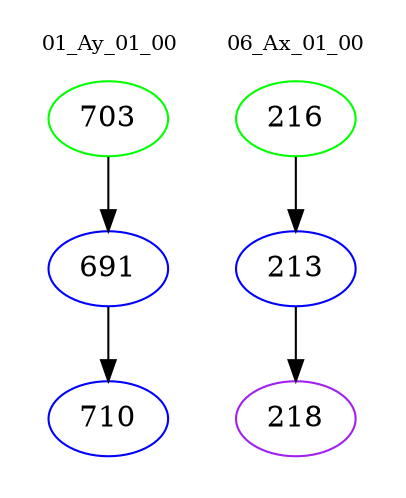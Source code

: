 digraph{
subgraph cluster_0 {
color = white
label = "01_Ay_01_00";
fontsize=10;
T0_703 [label="703", color="green"]
T0_703 -> T0_691 [color="black"]
T0_691 [label="691", color="blue"]
T0_691 -> T0_710 [color="black"]
T0_710 [label="710", color="blue"]
}
subgraph cluster_1 {
color = white
label = "06_Ax_01_00";
fontsize=10;
T1_216 [label="216", color="green"]
T1_216 -> T1_213 [color="black"]
T1_213 [label="213", color="blue"]
T1_213 -> T1_218 [color="black"]
T1_218 [label="218", color="purple"]
}
}
